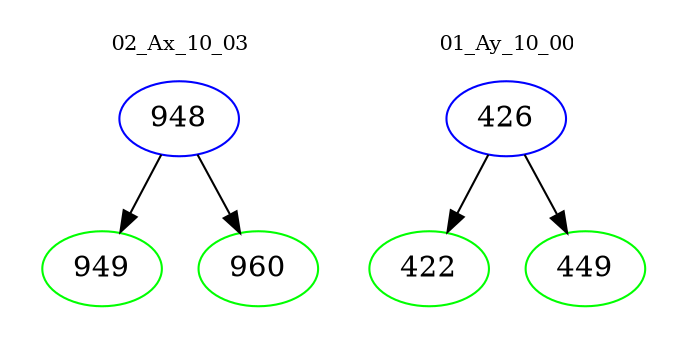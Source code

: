 digraph{
subgraph cluster_0 {
color = white
label = "02_Ax_10_03";
fontsize=10;
T0_948 [label="948", color="blue"]
T0_948 -> T0_949 [color="black"]
T0_949 [label="949", color="green"]
T0_948 -> T0_960 [color="black"]
T0_960 [label="960", color="green"]
}
subgraph cluster_1 {
color = white
label = "01_Ay_10_00";
fontsize=10;
T1_426 [label="426", color="blue"]
T1_426 -> T1_422 [color="black"]
T1_422 [label="422", color="green"]
T1_426 -> T1_449 [color="black"]
T1_449 [label="449", color="green"]
}
}
